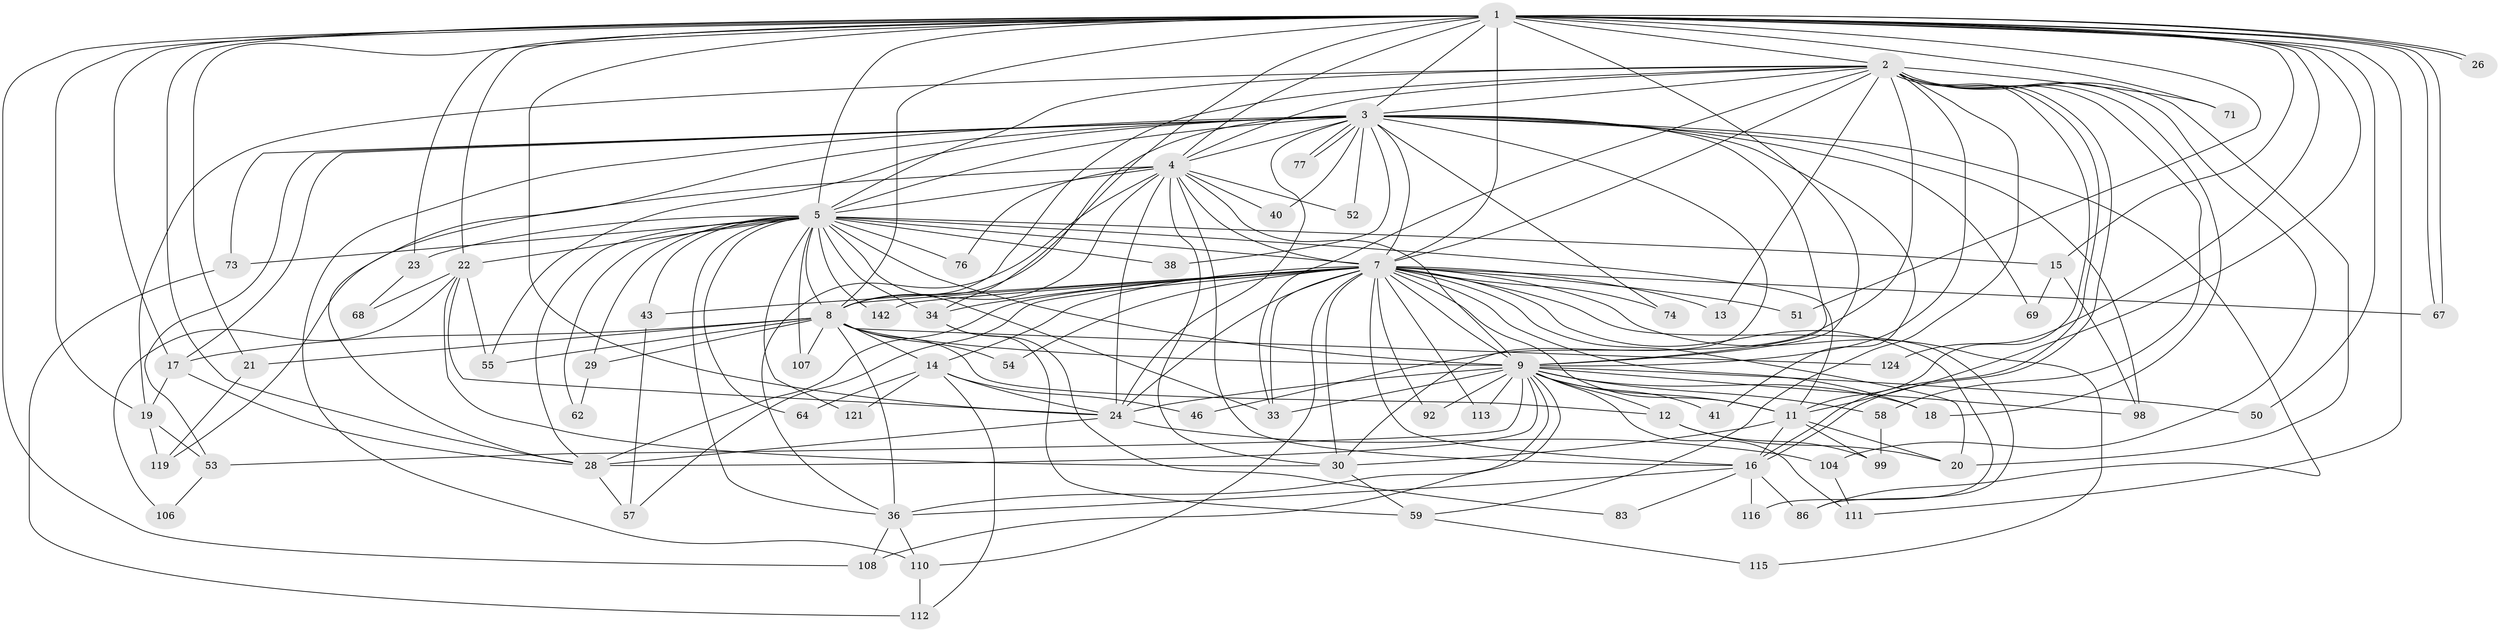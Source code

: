 // original degree distribution, {27: 0.006896551724137931, 22: 0.006896551724137931, 29: 0.006896551724137931, 18: 0.006896551724137931, 34: 0.006896551724137931, 13: 0.006896551724137931, 28: 0.006896551724137931, 23: 0.006896551724137931, 26: 0.006896551724137931, 16: 0.006896551724137931, 4: 0.0896551724137931, 2: 0.503448275862069, 7: 0.020689655172413793, 5: 0.06896551724137931, 3: 0.2206896551724138, 9: 0.006896551724137931, 6: 0.013793103448275862, 8: 0.006896551724137931}
// Generated by graph-tools (version 1.1) at 2025/14/03/09/25 04:14:10]
// undirected, 72 vertices, 199 edges
graph export_dot {
graph [start="1"]
  node [color=gray90,style=filled];
  1 [super="+6+27"];
  2;
  3;
  4;
  5 [super="+88+44+94"];
  7 [super="+45+10"];
  8;
  9 [super="+37+81+138+126+127+47+78+49+39+31"];
  11 [super="+70+84"];
  12;
  13;
  14;
  15 [super="+120"];
  16 [super="+65"];
  17 [super="+93"];
  18 [super="+103"];
  19 [super="+48"];
  20 [super="+25"];
  21 [super="+60"];
  22 [super="+72+79"];
  23;
  24 [super="+145+32"];
  26 [super="+35"];
  28 [super="+125+82+80"];
  29;
  30 [super="+63"];
  33 [super="+105+91"];
  34 [super="+117"];
  36 [super="+109+42"];
  38;
  40 [super="+123"];
  41;
  43;
  46;
  50;
  51;
  52;
  53 [super="+96+89"];
  54;
  55 [super="+95"];
  57;
  58 [super="+102"];
  59 [super="+90"];
  62;
  64;
  67 [super="+75"];
  68;
  69;
  71;
  73;
  74;
  76;
  77;
  83;
  86 [super="+87+100"];
  92;
  98;
  99;
  104;
  106;
  107;
  108;
  110 [super="+132+139"];
  111;
  112;
  113;
  115;
  116;
  119 [super="+129"];
  121;
  124;
  142;
  1 -- 2 [weight=2];
  1 -- 3 [weight=2];
  1 -- 4 [weight=2];
  1 -- 5 [weight=3];
  1 -- 7 [weight=4];
  1 -- 8 [weight=2];
  1 -- 9 [weight=2];
  1 -- 11;
  1 -- 15;
  1 -- 17;
  1 -- 21;
  1 -- 22;
  1 -- 23;
  1 -- 26 [weight=3];
  1 -- 26;
  1 -- 34;
  1 -- 50;
  1 -- 67;
  1 -- 67;
  1 -- 108;
  1 -- 111;
  1 -- 124;
  1 -- 71;
  1 -- 51;
  1 -- 28;
  1 -- 19 [weight=2];
  1 -- 24;
  2 -- 3;
  2 -- 4;
  2 -- 5;
  2 -- 7 [weight=2];
  2 -- 8;
  2 -- 9;
  2 -- 11;
  2 -- 13;
  2 -- 16;
  2 -- 16;
  2 -- 18;
  2 -- 19;
  2 -- 20;
  2 -- 46;
  2 -- 58;
  2 -- 59;
  2 -- 71;
  2 -- 104;
  2 -- 33;
  3 -- 4;
  3 -- 5;
  3 -- 7 [weight=2];
  3 -- 8;
  3 -- 9 [weight=2];
  3 -- 17;
  3 -- 24;
  3 -- 28;
  3 -- 30;
  3 -- 38;
  3 -- 40 [weight=2];
  3 -- 41;
  3 -- 52;
  3 -- 55;
  3 -- 69;
  3 -- 73;
  3 -- 74;
  3 -- 77;
  3 -- 77;
  3 -- 86;
  3 -- 98;
  3 -- 110;
  3 -- 53;
  4 -- 5;
  4 -- 7 [weight=3];
  4 -- 8;
  4 -- 9;
  4 -- 40;
  4 -- 52;
  4 -- 76;
  4 -- 119;
  4 -- 36;
  4 -- 16;
  4 -- 24;
  4 -- 30;
  5 -- 7 [weight=3];
  5 -- 8 [weight=2];
  5 -- 9 [weight=3];
  5 -- 15;
  5 -- 22 [weight=2];
  5 -- 23;
  5 -- 29;
  5 -- 33 [weight=2];
  5 -- 34;
  5 -- 36 [weight=2];
  5 -- 38;
  5 -- 43;
  5 -- 62;
  5 -- 64;
  5 -- 73;
  5 -- 107;
  5 -- 121;
  5 -- 142;
  5 -- 28;
  5 -- 76;
  5 -- 11;
  7 -- 8 [weight=2];
  7 -- 9 [weight=3];
  7 -- 13;
  7 -- 14;
  7 -- 30 [weight=3];
  7 -- 43;
  7 -- 51;
  7 -- 54;
  7 -- 57;
  7 -- 74;
  7 -- 92;
  7 -- 113;
  7 -- 142;
  7 -- 34;
  7 -- 28;
  7 -- 20 [weight=2];
  7 -- 116;
  7 -- 67;
  7 -- 11;
  7 -- 33;
  7 -- 110;
  7 -- 16;
  7 -- 115;
  7 -- 86;
  7 -- 24;
  7 -- 18;
  8 -- 9 [weight=2];
  8 -- 12;
  8 -- 14;
  8 -- 21 [weight=2];
  8 -- 29;
  8 -- 36 [weight=2];
  8 -- 54;
  8 -- 55;
  8 -- 107;
  8 -- 124;
  8 -- 17;
  9 -- 12;
  9 -- 18;
  9 -- 24 [weight=2];
  9 -- 41;
  9 -- 50;
  9 -- 53 [weight=2];
  9 -- 28 [weight=3];
  9 -- 92;
  9 -- 33;
  9 -- 111;
  9 -- 108;
  9 -- 58;
  9 -- 98;
  9 -- 113;
  9 -- 11;
  9 -- 36;
  11 -- 20;
  11 -- 16;
  11 -- 99;
  11 -- 30;
  12 -- 99;
  12 -- 20;
  14 -- 46;
  14 -- 64;
  14 -- 112;
  14 -- 121;
  14 -- 24;
  15 -- 69;
  15 -- 98;
  16 -- 36;
  16 -- 83;
  16 -- 116;
  16 -- 86 [weight=2];
  17 -- 19;
  17 -- 28;
  19 -- 119;
  19 -- 53;
  21 -- 119;
  22 -- 68;
  22 -- 55;
  22 -- 30;
  22 -- 106;
  22 -- 24;
  23 -- 68;
  24 -- 28;
  24 -- 104;
  28 -- 57;
  29 -- 62;
  30 -- 59;
  34 -- 59;
  34 -- 83;
  36 -- 108;
  36 -- 110;
  43 -- 57;
  53 -- 106;
  58 -- 99;
  59 -- 115;
  73 -- 112;
  104 -- 111;
  110 -- 112;
}
